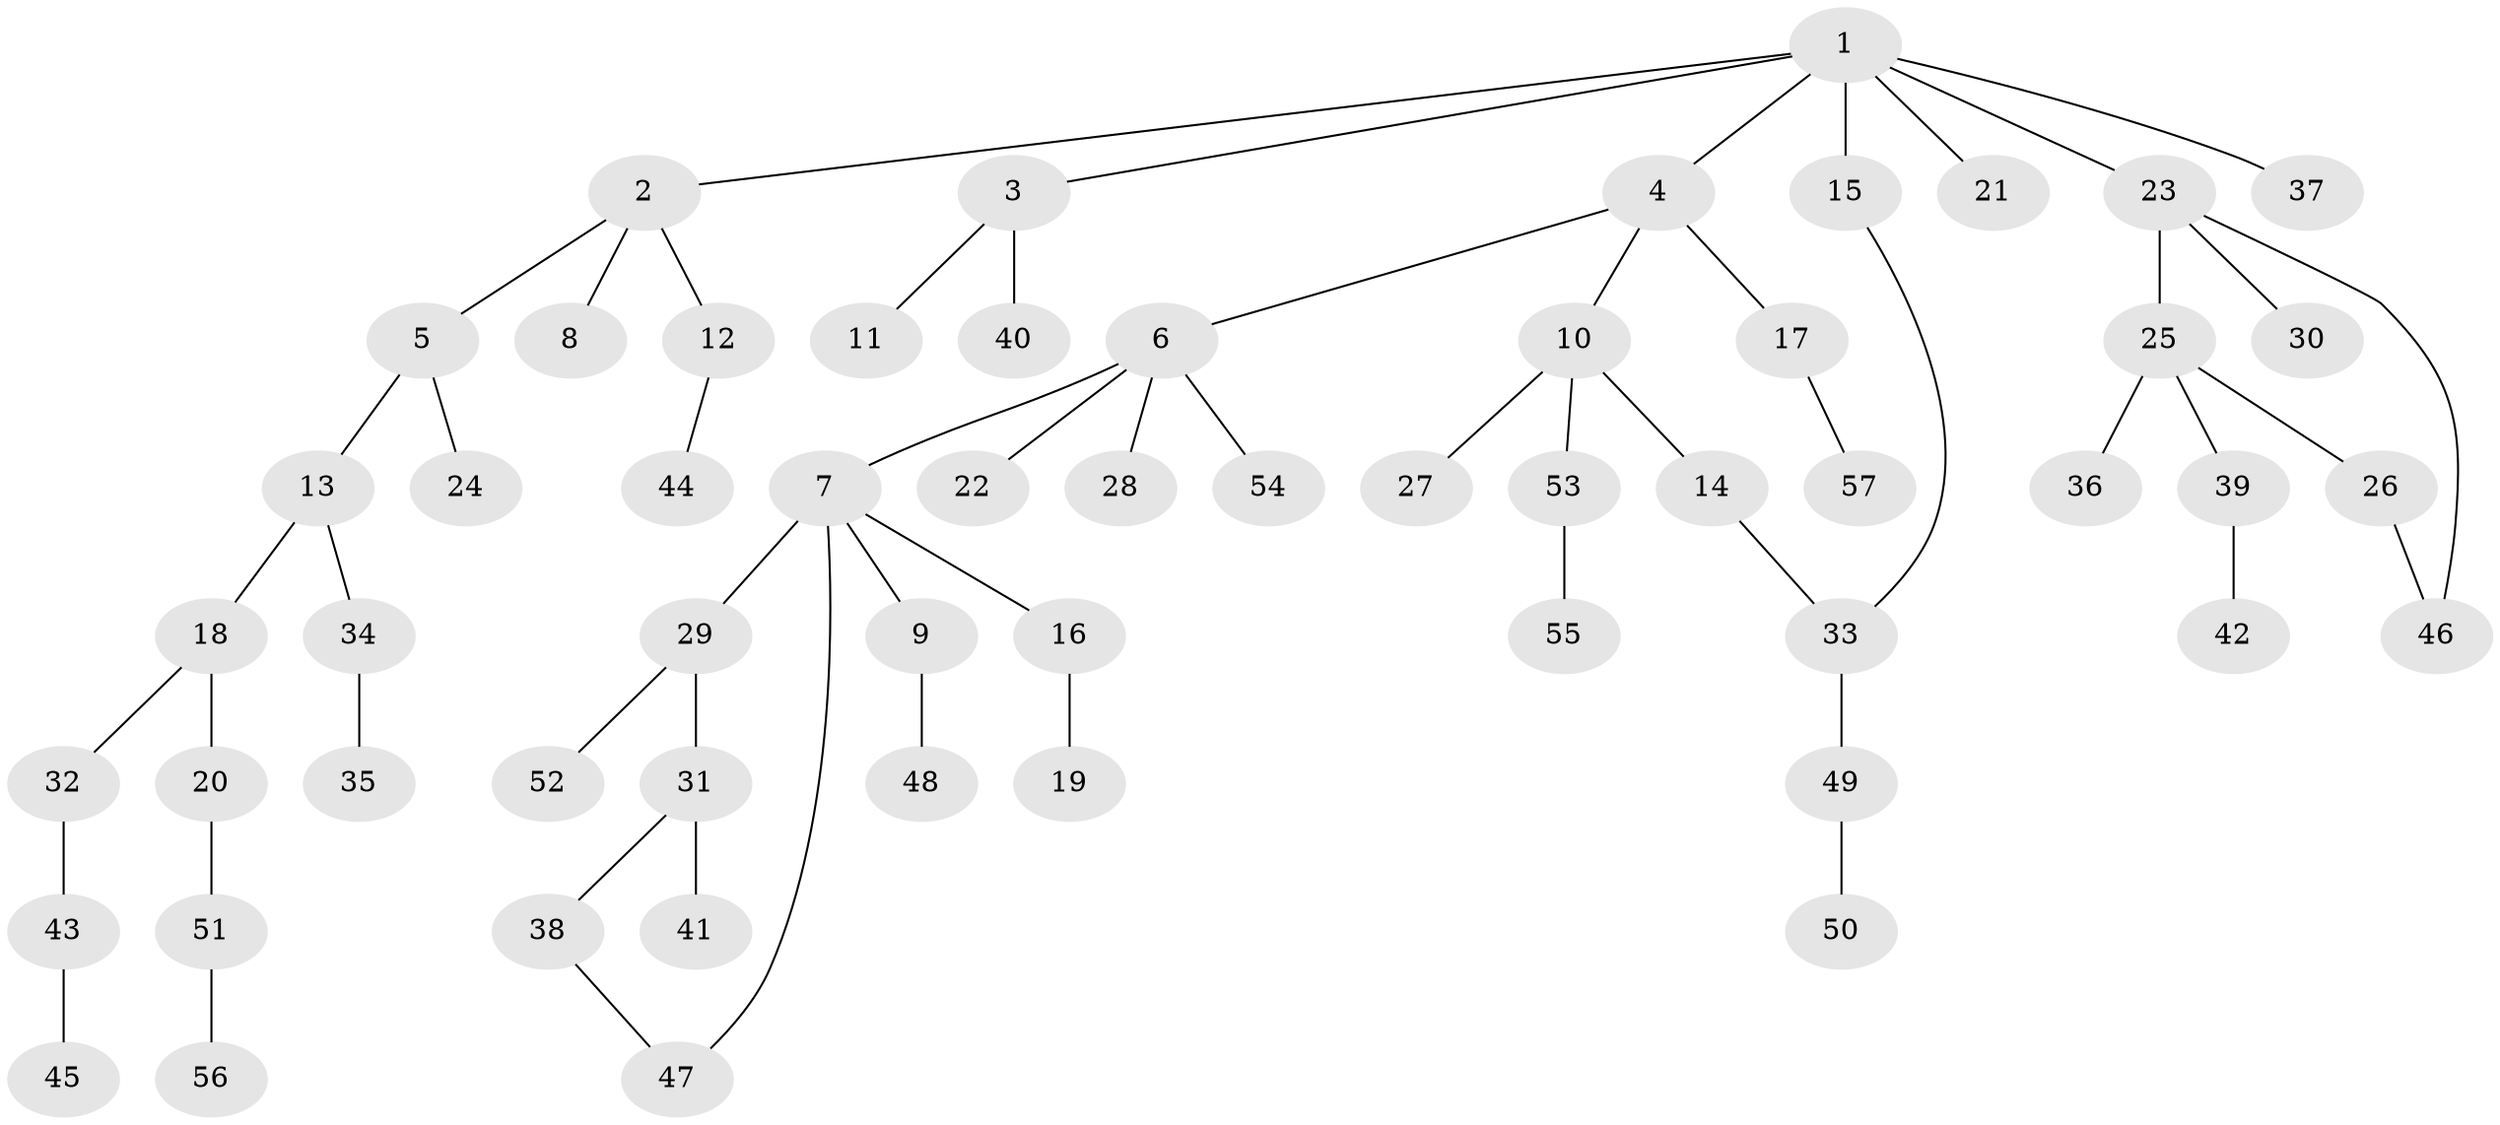 // coarse degree distribution, {6: 0.027777777777777776, 3: 0.16666666666666666, 2: 0.19444444444444445, 7: 0.027777777777777776, 4: 0.05555555555555555, 5: 0.027777777777777776, 1: 0.5}
// Generated by graph-tools (version 1.1) at 2025/23/03/03/25 07:23:35]
// undirected, 57 vertices, 59 edges
graph export_dot {
graph [start="1"]
  node [color=gray90,style=filled];
  1;
  2;
  3;
  4;
  5;
  6;
  7;
  8;
  9;
  10;
  11;
  12;
  13;
  14;
  15;
  16;
  17;
  18;
  19;
  20;
  21;
  22;
  23;
  24;
  25;
  26;
  27;
  28;
  29;
  30;
  31;
  32;
  33;
  34;
  35;
  36;
  37;
  38;
  39;
  40;
  41;
  42;
  43;
  44;
  45;
  46;
  47;
  48;
  49;
  50;
  51;
  52;
  53;
  54;
  55;
  56;
  57;
  1 -- 2;
  1 -- 3;
  1 -- 4;
  1 -- 15;
  1 -- 21;
  1 -- 23;
  1 -- 37;
  2 -- 5;
  2 -- 8;
  2 -- 12;
  3 -- 11;
  3 -- 40;
  4 -- 6;
  4 -- 10;
  4 -- 17;
  5 -- 13;
  5 -- 24;
  6 -- 7;
  6 -- 22;
  6 -- 28;
  6 -- 54;
  7 -- 9;
  7 -- 16;
  7 -- 29;
  7 -- 47;
  9 -- 48;
  10 -- 14;
  10 -- 27;
  10 -- 53;
  12 -- 44;
  13 -- 18;
  13 -- 34;
  14 -- 33;
  15 -- 33;
  16 -- 19;
  17 -- 57;
  18 -- 20;
  18 -- 32;
  20 -- 51;
  23 -- 25;
  23 -- 30;
  23 -- 46;
  25 -- 26;
  25 -- 36;
  25 -- 39;
  26 -- 46;
  29 -- 31;
  29 -- 52;
  31 -- 38;
  31 -- 41;
  32 -- 43;
  33 -- 49;
  34 -- 35;
  38 -- 47;
  39 -- 42;
  43 -- 45;
  49 -- 50;
  51 -- 56;
  53 -- 55;
}
